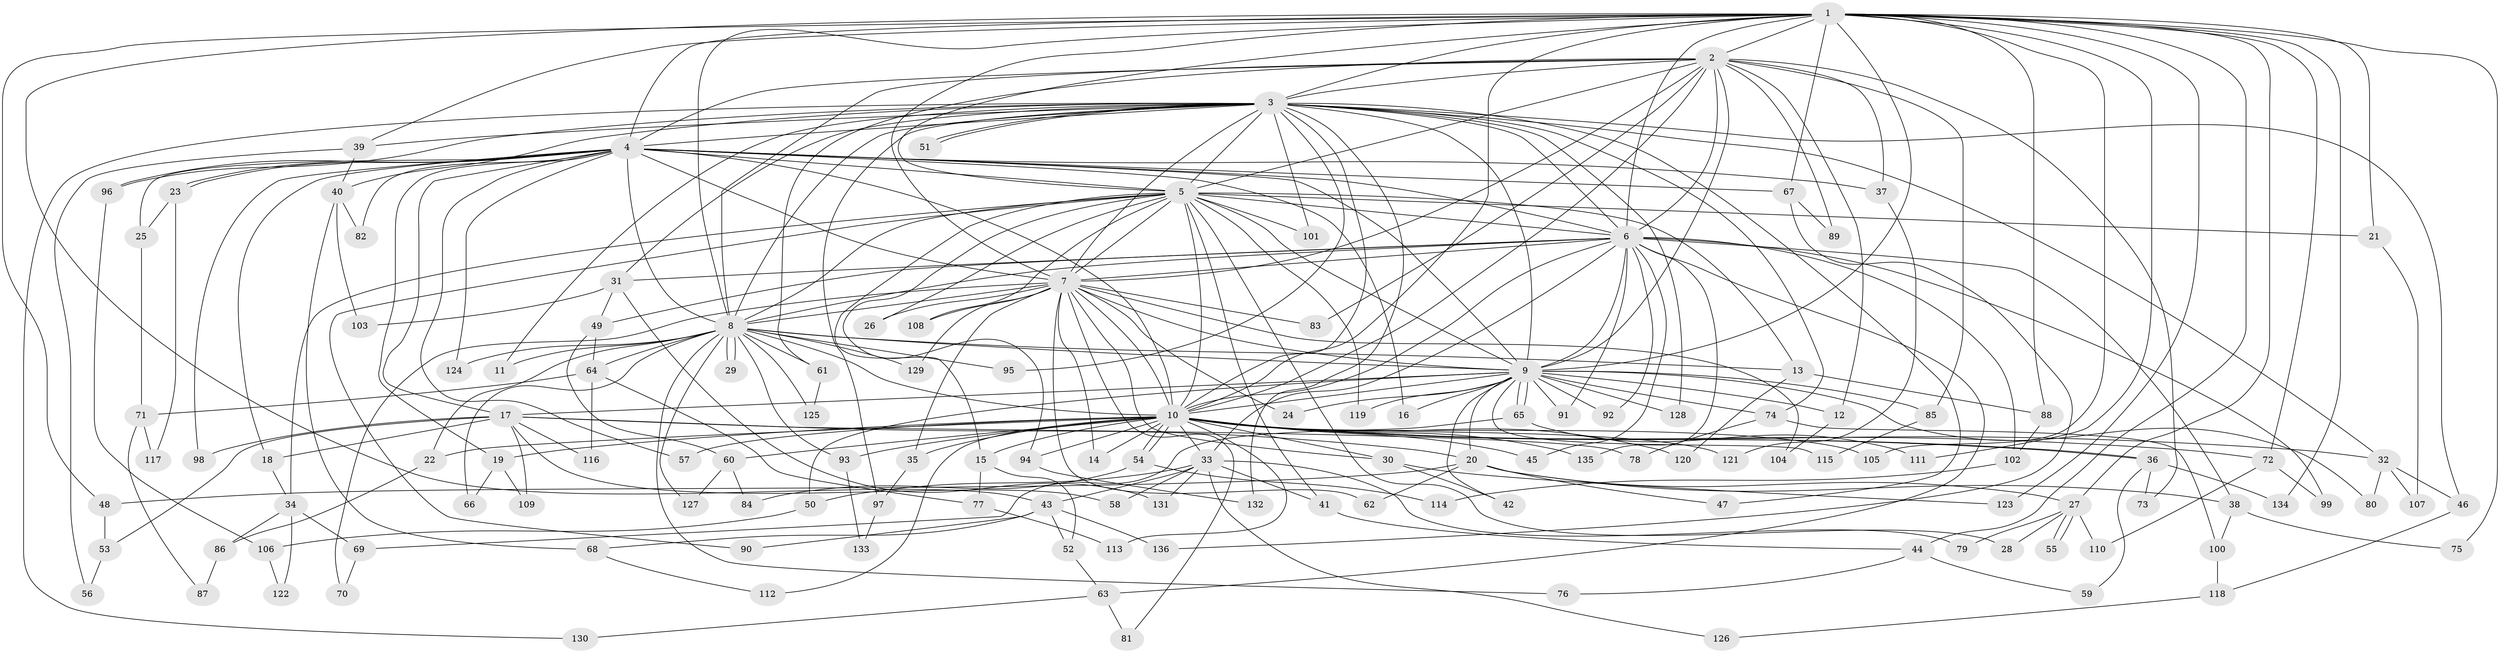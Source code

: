 // coarse degree distribution, {20: 0.009708737864077669, 15: 0.009708737864077669, 23: 0.009708737864077669, 21: 0.009708737864077669, 18: 0.009708737864077669, 36: 0.009708737864077669, 19: 0.009708737864077669, 22: 0.009708737864077669, 25: 0.009708737864077669, 2: 0.46601941747572817, 3: 0.17475728155339806, 4: 0.1262135922330097, 5: 0.05825242718446602, 10: 0.009708737864077669, 7: 0.02912621359223301, 8: 0.009708737864077669, 6: 0.019417475728155338, 1: 0.019417475728155338}
// Generated by graph-tools (version 1.1) at 2025/51/02/27/25 19:51:47]
// undirected, 136 vertices, 297 edges
graph export_dot {
graph [start="1"]
  node [color=gray90,style=filled];
  1;
  2;
  3;
  4;
  5;
  6;
  7;
  8;
  9;
  10;
  11;
  12;
  13;
  14;
  15;
  16;
  17;
  18;
  19;
  20;
  21;
  22;
  23;
  24;
  25;
  26;
  27;
  28;
  29;
  30;
  31;
  32;
  33;
  34;
  35;
  36;
  37;
  38;
  39;
  40;
  41;
  42;
  43;
  44;
  45;
  46;
  47;
  48;
  49;
  50;
  51;
  52;
  53;
  54;
  55;
  56;
  57;
  58;
  59;
  60;
  61;
  62;
  63;
  64;
  65;
  66;
  67;
  68;
  69;
  70;
  71;
  72;
  73;
  74;
  75;
  76;
  77;
  78;
  79;
  80;
  81;
  82;
  83;
  84;
  85;
  86;
  87;
  88;
  89;
  90;
  91;
  92;
  93;
  94;
  95;
  96;
  97;
  98;
  99;
  100;
  101;
  102;
  103;
  104;
  105;
  106;
  107;
  108;
  109;
  110;
  111;
  112;
  113;
  114;
  115;
  116;
  117;
  118;
  119;
  120;
  121;
  122;
  123;
  124;
  125;
  126;
  127;
  128;
  129;
  130;
  131;
  132;
  133;
  134;
  135;
  136;
  1 -- 2;
  1 -- 3;
  1 -- 4;
  1 -- 5;
  1 -- 6;
  1 -- 7;
  1 -- 8;
  1 -- 9;
  1 -- 10;
  1 -- 21;
  1 -- 27;
  1 -- 39;
  1 -- 43;
  1 -- 44;
  1 -- 48;
  1 -- 67;
  1 -- 72;
  1 -- 75;
  1 -- 88;
  1 -- 105;
  1 -- 111;
  1 -- 123;
  1 -- 134;
  2 -- 3;
  2 -- 4;
  2 -- 5;
  2 -- 6;
  2 -- 7;
  2 -- 8;
  2 -- 9;
  2 -- 10;
  2 -- 12;
  2 -- 37;
  2 -- 61;
  2 -- 73;
  2 -- 83;
  2 -- 85;
  2 -- 89;
  3 -- 4;
  3 -- 5;
  3 -- 6;
  3 -- 7;
  3 -- 8;
  3 -- 9;
  3 -- 10;
  3 -- 11;
  3 -- 31;
  3 -- 32;
  3 -- 39;
  3 -- 40;
  3 -- 46;
  3 -- 47;
  3 -- 51;
  3 -- 51;
  3 -- 74;
  3 -- 95;
  3 -- 96;
  3 -- 97;
  3 -- 101;
  3 -- 128;
  3 -- 130;
  3 -- 132;
  4 -- 5;
  4 -- 6;
  4 -- 7;
  4 -- 8;
  4 -- 9;
  4 -- 10;
  4 -- 16;
  4 -- 17;
  4 -- 18;
  4 -- 19;
  4 -- 23;
  4 -- 23;
  4 -- 25;
  4 -- 37;
  4 -- 57;
  4 -- 67;
  4 -- 82;
  4 -- 96;
  4 -- 98;
  4 -- 124;
  5 -- 6;
  5 -- 7;
  5 -- 8;
  5 -- 9;
  5 -- 10;
  5 -- 13;
  5 -- 15;
  5 -- 21;
  5 -- 26;
  5 -- 28;
  5 -- 34;
  5 -- 41;
  5 -- 90;
  5 -- 94;
  5 -- 101;
  5 -- 108;
  5 -- 119;
  6 -- 7;
  6 -- 8;
  6 -- 9;
  6 -- 10;
  6 -- 31;
  6 -- 33;
  6 -- 38;
  6 -- 45;
  6 -- 49;
  6 -- 63;
  6 -- 91;
  6 -- 92;
  6 -- 99;
  6 -- 102;
  6 -- 135;
  7 -- 8;
  7 -- 9;
  7 -- 10;
  7 -- 14;
  7 -- 24;
  7 -- 26;
  7 -- 30;
  7 -- 35;
  7 -- 62;
  7 -- 70;
  7 -- 81;
  7 -- 83;
  7 -- 104;
  7 -- 108;
  7 -- 129;
  8 -- 9;
  8 -- 10;
  8 -- 11;
  8 -- 13;
  8 -- 22;
  8 -- 29;
  8 -- 29;
  8 -- 61;
  8 -- 64;
  8 -- 66;
  8 -- 76;
  8 -- 93;
  8 -- 95;
  8 -- 124;
  8 -- 125;
  8 -- 127;
  8 -- 129;
  9 -- 10;
  9 -- 12;
  9 -- 16;
  9 -- 17;
  9 -- 20;
  9 -- 24;
  9 -- 42;
  9 -- 50;
  9 -- 65;
  9 -- 65;
  9 -- 74;
  9 -- 80;
  9 -- 85;
  9 -- 91;
  9 -- 92;
  9 -- 115;
  9 -- 119;
  9 -- 128;
  10 -- 14;
  10 -- 15;
  10 -- 19;
  10 -- 22;
  10 -- 30;
  10 -- 32;
  10 -- 33;
  10 -- 35;
  10 -- 36;
  10 -- 36;
  10 -- 45;
  10 -- 54;
  10 -- 54;
  10 -- 57;
  10 -- 60;
  10 -- 72;
  10 -- 93;
  10 -- 94;
  10 -- 105;
  10 -- 112;
  10 -- 113;
  10 -- 120;
  10 -- 121;
  10 -- 135;
  12 -- 104;
  13 -- 88;
  13 -- 120;
  15 -- 52;
  15 -- 77;
  17 -- 18;
  17 -- 20;
  17 -- 53;
  17 -- 58;
  17 -- 78;
  17 -- 98;
  17 -- 109;
  17 -- 116;
  18 -- 34;
  19 -- 66;
  19 -- 109;
  20 -- 27;
  20 -- 38;
  20 -- 47;
  20 -- 48;
  20 -- 62;
  21 -- 107;
  22 -- 86;
  23 -- 25;
  23 -- 117;
  25 -- 71;
  27 -- 28;
  27 -- 55;
  27 -- 55;
  27 -- 79;
  27 -- 110;
  30 -- 42;
  30 -- 123;
  31 -- 49;
  31 -- 103;
  31 -- 131;
  32 -- 46;
  32 -- 80;
  32 -- 107;
  33 -- 41;
  33 -- 43;
  33 -- 50;
  33 -- 58;
  33 -- 79;
  33 -- 126;
  33 -- 131;
  34 -- 69;
  34 -- 86;
  34 -- 122;
  35 -- 97;
  36 -- 59;
  36 -- 73;
  36 -- 134;
  37 -- 121;
  38 -- 75;
  38 -- 100;
  39 -- 40;
  39 -- 56;
  40 -- 68;
  40 -- 82;
  40 -- 103;
  41 -- 44;
  43 -- 52;
  43 -- 68;
  43 -- 90;
  43 -- 136;
  44 -- 59;
  44 -- 76;
  46 -- 118;
  48 -- 53;
  49 -- 60;
  49 -- 64;
  50 -- 106;
  52 -- 63;
  53 -- 56;
  54 -- 84;
  54 -- 114;
  60 -- 84;
  60 -- 127;
  61 -- 125;
  63 -- 81;
  63 -- 130;
  64 -- 71;
  64 -- 77;
  64 -- 116;
  65 -- 69;
  65 -- 111;
  67 -- 89;
  67 -- 136;
  68 -- 112;
  69 -- 70;
  71 -- 87;
  71 -- 117;
  72 -- 99;
  72 -- 110;
  74 -- 78;
  74 -- 100;
  77 -- 113;
  85 -- 115;
  86 -- 87;
  88 -- 102;
  93 -- 133;
  94 -- 132;
  96 -- 106;
  97 -- 133;
  100 -- 118;
  102 -- 114;
  106 -- 122;
  118 -- 126;
}
